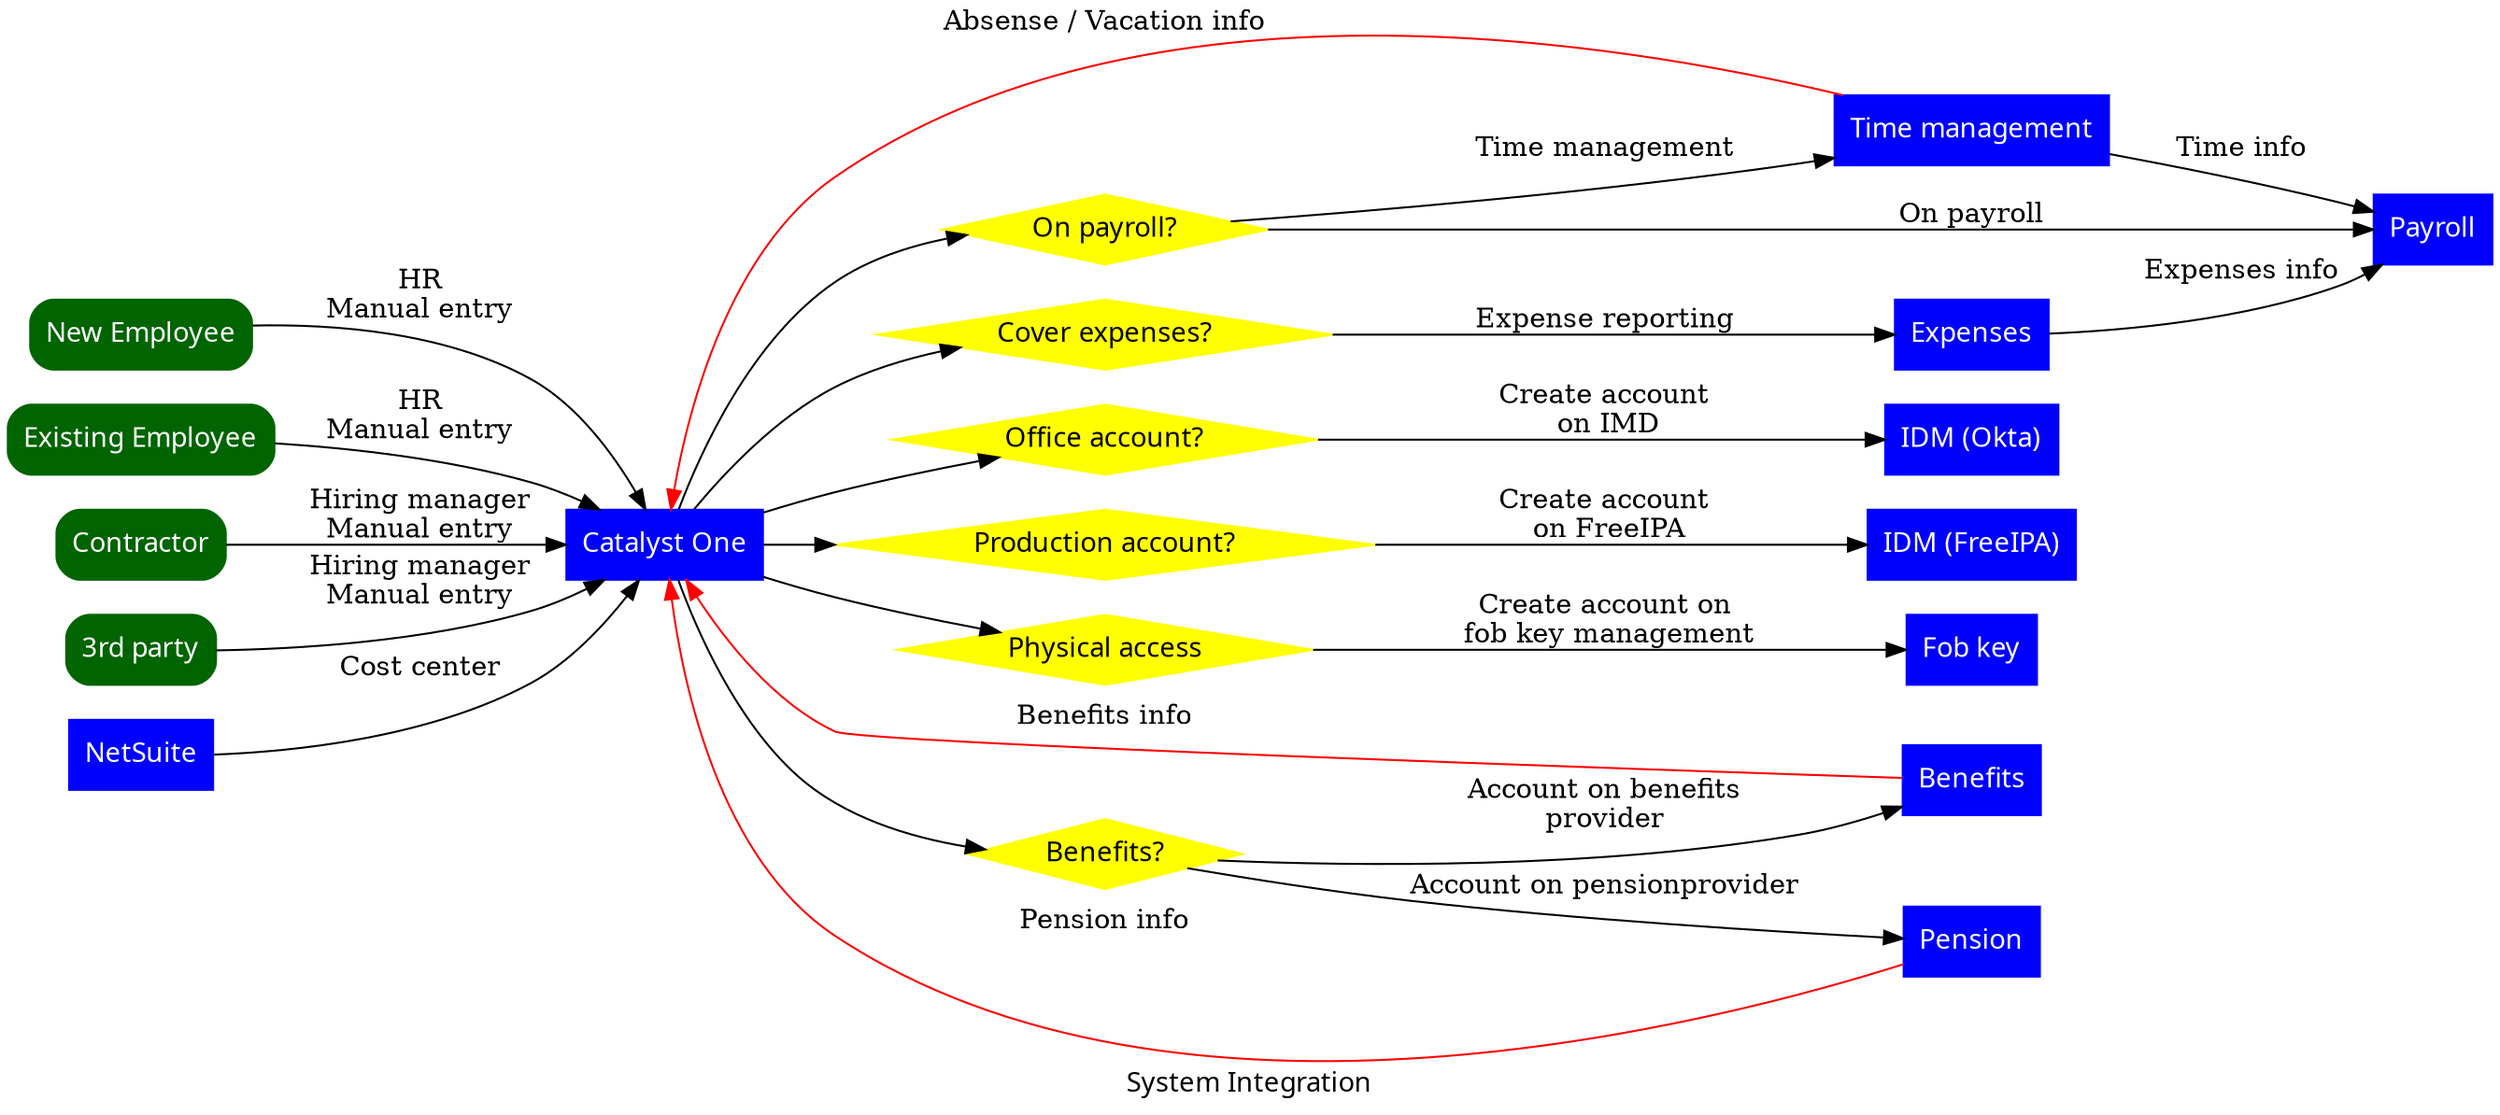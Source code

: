 digraph {
    fontname="Verdana";
    label = "System Integration" 
    node[fontname="Verdana", style=rounded]
    rankdir = LR

    newemployee [
            shape=box, 
            style="rounded,filled", 
            color=darkgreen, 
            fontcolor=white,
            label="New Employee"];
        
        employee [
            shape=box, 
            style="rounded,filled", 
            color=darkgreen, 
            fontcolor=white,
            label="Existing Employee"];

        contractor [
            shape=box, 
            style="rounded,filled", 
            color=darkgreen, 
            fontcolor=white,
            label="Contractor"];

        thirdparty [
            shape=box, 
            style="rounded,filled", 
            color=darkgreen, 
            fontcolor=white,
            label="3rd party"];

        catalystone[
            shape=box, 
            style=filled,
            color=blue,
            fontcolor=white,
            label="Catalyst One"];

        payroll[
            shape=box, 
            style=filled,
            color=blue,
            fontcolor=white,
            label="Payroll"];

        timemanagement[
            shape=box, 
            style=filled,
            color=blue,
            fontcolor=white,
            label="Time management"];

        expenses[
            shape=box, 
            style=filled,
            color=blue,
            fontcolor=white,
            label="Expenses"];
        
        okta[
            shape=box, 
            style=filled,
            color=blue,
            fontcolor=white,
            label="IDM (Okta)"];

        freeipa[
            shape=box, 
            style=filled,
            color=blue,
            fontcolor=white,
            label="IDM (FreeIPA)"];

        physical[
            shape=box, 
            style=filled,
            color=blue,
            fontcolor=white,
            label="Fob key"];

        benefits[
            shape=box, 
            style=filled,
            color=blue,
            fontcolor=white,
            label="Benefits"];

        pension[
            shape=box, 
            style=filled,
            color=blue,
            fontcolor=white,
            label="Pension"];

        erp[
            shape=box, 
            style=filled,
            color=blue,
            fontcolor=white,
            label="NetSuite"];

        need_payroll[
            shape=diamond,
            style = filled,
            color=yellow, 
            label="On payroll?"];
        
        need_expense[
            shape=diamond,
            style = filled,
            color=yellow, 
            label="Cover expenses?"];

        need_office[
            shape=diamond,
            style = filled,
            color=yellow, 
            label="Office account?"];

        need_production[
            shape=diamond,
            style = filled,
            color=yellow, 
            label="Production account?"];

        need_physical[
            shape=diamond,
            style = filled,
            color=yellow, 
            label="Physical access"];

        need_benefits[
            shape=diamond,
            style = filled,
            color=yellow, 
            label="Benefits?"];

    newemployee -> catalystone [ label = "HR\nManual entry"]
    contractor -> catalystone [ label = "Hiring manager\nManual entry" ]
    thirdparty -> catalystone [ label = "Hiring manager\nManual entry" ]
    employee -> catalystone [ label = "HR\nManual entry"]
    
    erp -> catalystone [ label = "Cost center" ]
    
    catalystone -> need_payroll
    catalystone -> need_expense
    catalystone -> need_office
    catalystone -> need_production
    catalystone -> need_physical
    catalystone -> need_benefits
    
    need_payroll -> payroll [ label = "On payroll" ]
    need_payroll -> timemanagement [ label = "Time management" ]
    need_expense -> expenses [ label = "Expense reporting"]
    need_office -> okta [ label = "Create account\n on IMD"]
    need_production -> freeipa [ label = "Create account\n on FreeIPA"]
    need_physical -> physical [ label = "Create account on\n fob key management"]
    need_benefits -> benefits [ label = "Account on benefits\nprovider" ]
    need_benefits -> pension [ label = "Account on pension\provider" ]


    // payroll -> catalystone [ label = "Salary info", color = "red" ]
    // expenses -> catalystone [ label = "Expense info", color = "red"  ]
    expenses -> payroll [ label = "Expenses info" ]
    timemanagement -> catalystone [ label = "Absense / Vacation info", color = "red" ]
    timemanagement -> payroll [ label = "Time info" ]
    benefits -> catalystone [ label = "Benefits info", color = "red" ]
    pension -> catalystone [ label = "Pension info", color = "red"  ]



}